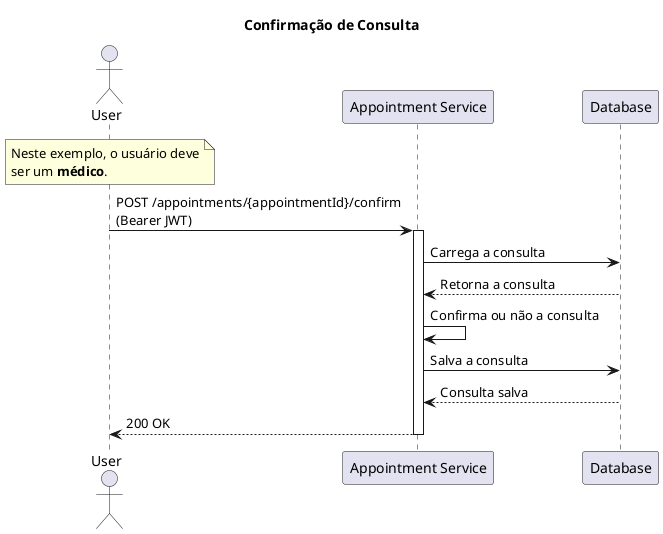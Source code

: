 @startuml confirmation_appointment

title Confirmação de Consulta

actor "User" as user
participant "Appointment Service" as appointment_service
participant "Database" as database

note over user
Neste exemplo, o usuário deve
ser um **médico**.
end note

user -> appointment_service: POST /appointments/{appointmentId}/confirm\n(Bearer JWT)

activate appointment_service
appointment_service -> database: Carrega a consulta
database --> appointment_service: Retorna a consulta
appointment_service -> appointment_service: Confirma ou não a consulta
appointment_service -> database: Salva a consulta
database --> appointment_service: Consulta salva
appointment_service --> user: 200 OK
deactivate appointment_service


@enduml